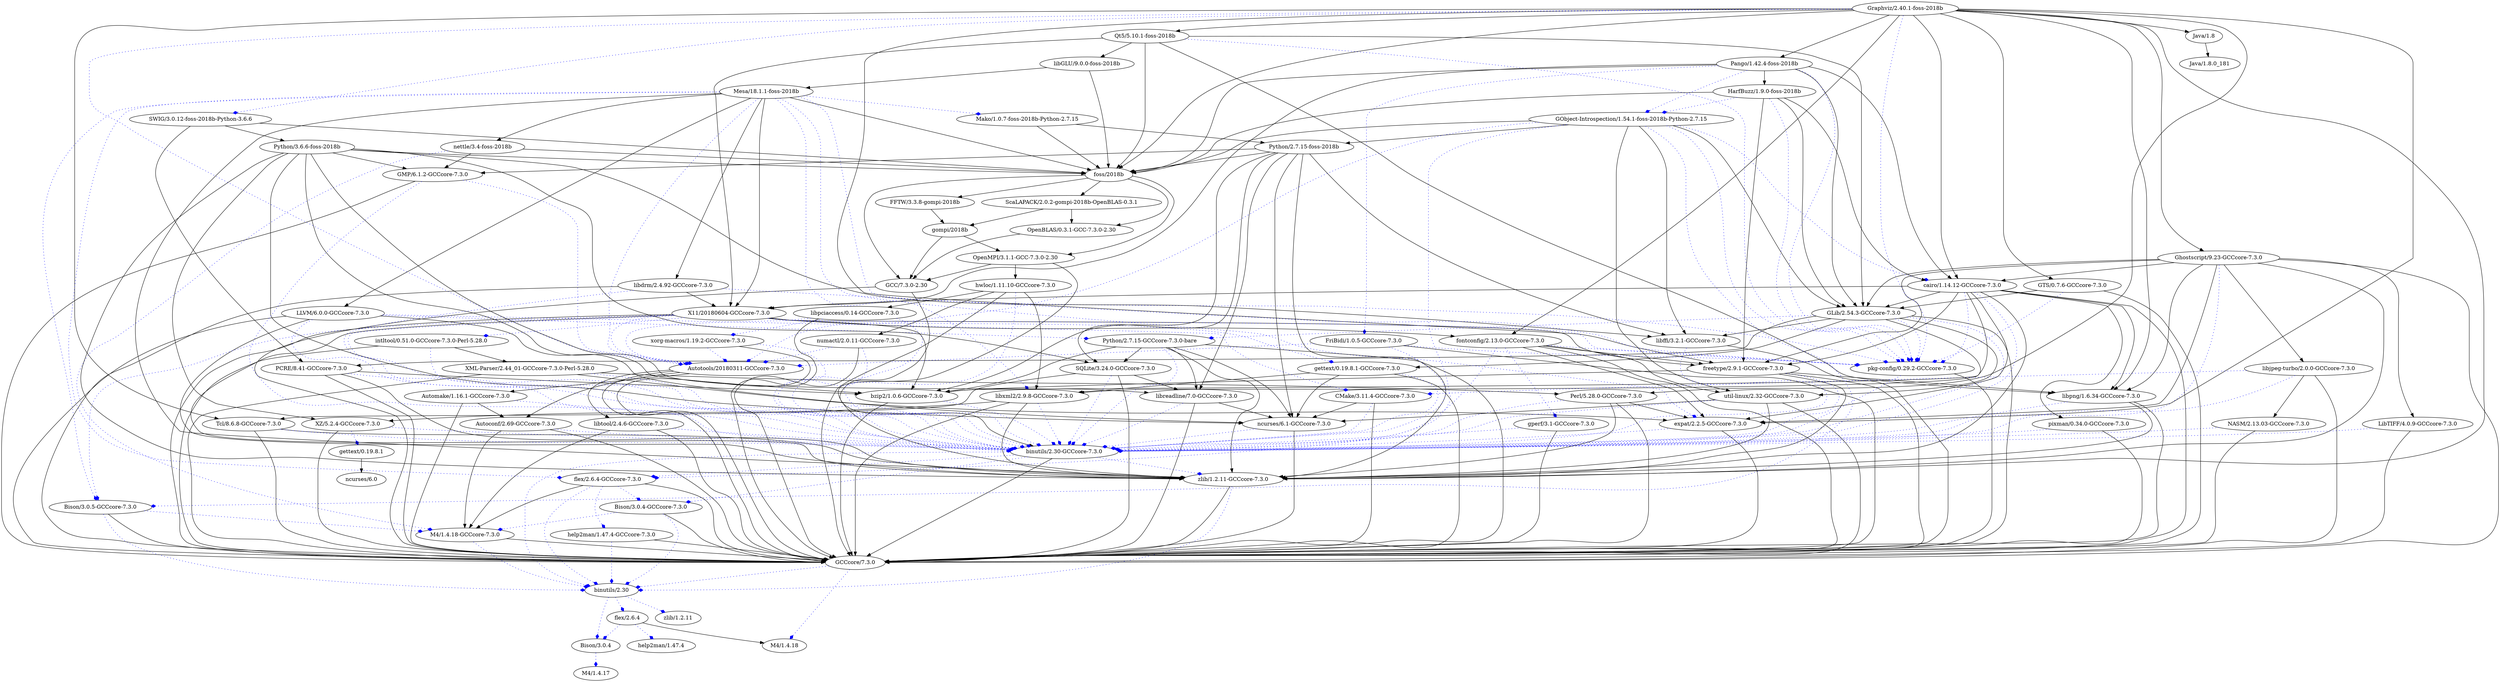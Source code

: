 digraph graphname {
"ncurses/6.0";
"flex/2.6.4";
"M4/1.4.18";
"zlib/1.2.11-GCCcore-7.3.0";
"zlib/1.2.11";
"Ghostscript/9.23-GCCcore-7.3.0";
"XZ/5.2.4-GCCcore-7.3.0";
"PCRE/8.41-GCCcore-7.3.0";
"M4/1.4.17";
"gettext/0.19.8.1";
"foss/2018b";
"Bison/3.0.4-GCCcore-7.3.0";
"Qt5/5.10.1-foss-2018b";
"libtool/2.4.6-GCCcore-7.3.0";
"SQLite/3.24.0-GCCcore-7.3.0";
"Bison/3.0.4";
"GLib/2.54.3-GCCcore-7.3.0";
"GObject-Introspection/1.54.1-foss-2018b-Python-2.7.15";
"Java/1.8.0_181";
"HarfBuzz/1.9.0-foss-2018b";
"fontconfig/2.13.0-GCCcore-7.3.0";
"binutils/2.30-GCCcore-7.3.0";
"bzip2/1.0.6-GCCcore-7.3.0";
"Graphviz/2.40.1-foss-2018b";
"Pango/1.42.4-foss-2018b";
"NASM/2.13.03-GCCcore-7.3.0";
"gperf/3.1-GCCcore-7.3.0";
"nettle/3.4-foss-2018b";
"xorg-macros/1.19.2-GCCcore-7.3.0";
"libffi/3.2.1-GCCcore-7.3.0";
"Bison/3.0.5-GCCcore-7.3.0";
"GCCcore/7.3.0";
"gompi/2018b";
"libjpeg-turbo/2.0.0-GCCcore-7.3.0";
"gettext/0.19.8.1-GCCcore-7.3.0";
"LLVM/6.0.0-GCCcore-7.3.0";
"Perl/5.28.0-GCCcore-7.3.0";
"libreadline/7.0-GCCcore-7.3.0";
"Mako/1.0.7-foss-2018b-Python-2.7.15";
"binutils/2.30";
"Java/1.8";
"libxml2/2.9.8-GCCcore-7.3.0";
"Mesa/18.1.1-foss-2018b";
"Python/3.6.6-foss-2018b";
"GCC/7.3.0-2.30";
"SWIG/3.0.12-foss-2018b-Python-3.6.6";
"M4/1.4.18-GCCcore-7.3.0";
"ncurses/6.1-GCCcore-7.3.0";
"FFTW/3.3.8-gompi-2018b";
"libGLU/9.0.0-foss-2018b";
"Automake/1.16.1-GCCcore-7.3.0";
"CMake/3.11.4-GCCcore-7.3.0";
"intltool/0.51.0-GCCcore-7.3.0-Perl-5.28.0";
"expat/2.2.5-GCCcore-7.3.0";
"XML-Parser/2.44_01-GCCcore-7.3.0-Perl-5.28.0";
"Tcl/8.6.8-GCCcore-7.3.0";
"GTS/0.7.6-GCCcore-7.3.0";
"Python/2.7.15-foss-2018b";
"Python/2.7.15-GCCcore-7.3.0-bare";
"libdrm/2.4.92-GCCcore-7.3.0";
"freetype/2.9.1-GCCcore-7.3.0";
"util-linux/2.32-GCCcore-7.3.0";
"ScaLAPACK/2.0.2-gompi-2018b-OpenBLAS-0.3.1";
"libpng/1.6.34-GCCcore-7.3.0";
"help2man/1.47.4";
"LibTIFF/4.0.9-GCCcore-7.3.0";
"OpenMPI/3.1.1-GCC-7.3.0-2.30";
"libpciaccess/0.14-GCCcore-7.3.0";
"FriBidi/1.0.5-GCCcore-7.3.0";
"Autotools/20180311-GCCcore-7.3.0";
"help2man/1.47.4-GCCcore-7.3.0";
"cairo/1.14.12-GCCcore-7.3.0";
"flex/2.6.4-GCCcore-7.3.0";
"hwloc/1.11.10-GCCcore-7.3.0";
"Autoconf/2.69-GCCcore-7.3.0";
"pkg-config/0.29.2-GCCcore-7.3.0";
"GMP/6.1.2-GCCcore-7.3.0";
"X11/20180604-GCCcore-7.3.0";
"OpenBLAS/0.3.1-GCC-7.3.0-2.30";
"pixman/0.34.0-GCCcore-7.3.0";
"numactl/2.0.11-GCCcore-7.3.0";
"flex/2.6.4" -> "M4/1.4.18";
"flex/2.6.4" -> "Bison/3.0.4"  [color=blue, style=dotted, arrowhead=diamond];
"flex/2.6.4" -> "help2man/1.47.4"  [color=blue, style=dotted, arrowhead=diamond];
"zlib/1.2.11-GCCcore-7.3.0" -> "binutils/2.30"  [color=blue, style=dotted, arrowhead=diamond];
"zlib/1.2.11-GCCcore-7.3.0" -> "GCCcore/7.3.0";
"Ghostscript/9.23-GCCcore-7.3.0" -> "zlib/1.2.11-GCCcore-7.3.0";
"Ghostscript/9.23-GCCcore-7.3.0" -> "libpng/1.6.34-GCCcore-7.3.0";
"Ghostscript/9.23-GCCcore-7.3.0" -> "freetype/2.9.1-GCCcore-7.3.0";
"Ghostscript/9.23-GCCcore-7.3.0" -> "libjpeg-turbo/2.0.0-GCCcore-7.3.0";
"Ghostscript/9.23-GCCcore-7.3.0" -> "expat/2.2.5-GCCcore-7.3.0";
"Ghostscript/9.23-GCCcore-7.3.0" -> "GLib/2.54.3-GCCcore-7.3.0";
"Ghostscript/9.23-GCCcore-7.3.0" -> "cairo/1.14.12-GCCcore-7.3.0";
"Ghostscript/9.23-GCCcore-7.3.0" -> "LibTIFF/4.0.9-GCCcore-7.3.0";
"Ghostscript/9.23-GCCcore-7.3.0" -> "binutils/2.30-GCCcore-7.3.0"  [color=blue, style=dotted, arrowhead=diamond];
"Ghostscript/9.23-GCCcore-7.3.0" -> "GCCcore/7.3.0";
"XZ/5.2.4-GCCcore-7.3.0" -> "gettext/0.19.8.1"  [color=blue, style=dotted, arrowhead=diamond];
"XZ/5.2.4-GCCcore-7.3.0" -> "binutils/2.30-GCCcore-7.3.0"  [color=blue, style=dotted, arrowhead=diamond];
"XZ/5.2.4-GCCcore-7.3.0" -> "GCCcore/7.3.0";
"PCRE/8.41-GCCcore-7.3.0" -> "bzip2/1.0.6-GCCcore-7.3.0";
"PCRE/8.41-GCCcore-7.3.0" -> "zlib/1.2.11-GCCcore-7.3.0";
"PCRE/8.41-GCCcore-7.3.0" -> "binutils/2.30-GCCcore-7.3.0"  [color=blue, style=dotted, arrowhead=diamond];
"PCRE/8.41-GCCcore-7.3.0" -> "GCCcore/7.3.0";
"gettext/0.19.8.1" -> "ncurses/6.0";
"foss/2018b" -> "GCC/7.3.0-2.30";
"foss/2018b" -> "OpenMPI/3.1.1-GCC-7.3.0-2.30";
"foss/2018b" -> "OpenBLAS/0.3.1-GCC-7.3.0-2.30";
"foss/2018b" -> "FFTW/3.3.8-gompi-2018b";
"foss/2018b" -> "ScaLAPACK/2.0.2-gompi-2018b-OpenBLAS-0.3.1";
"Bison/3.0.4-GCCcore-7.3.0" -> "M4/1.4.18-GCCcore-7.3.0"  [color=blue, style=dotted, arrowhead=diamond];
"Bison/3.0.4-GCCcore-7.3.0" -> "binutils/2.30"  [color=blue, style=dotted, arrowhead=diamond];
"Bison/3.0.4-GCCcore-7.3.0" -> "GCCcore/7.3.0";
"Qt5/5.10.1-foss-2018b" -> "GLib/2.54.3-GCCcore-7.3.0";
"Qt5/5.10.1-foss-2018b" -> "libpng/1.6.34-GCCcore-7.3.0";
"Qt5/5.10.1-foss-2018b" -> "X11/20180604-GCCcore-7.3.0";
"Qt5/5.10.1-foss-2018b" -> "libGLU/9.0.0-foss-2018b";
"Qt5/5.10.1-foss-2018b" -> "pkg-config/0.29.2-GCCcore-7.3.0"  [color=blue, style=dotted, arrowhead=diamond];
"Qt5/5.10.1-foss-2018b" -> "foss/2018b";
"libtool/2.4.6-GCCcore-7.3.0" -> "M4/1.4.18-GCCcore-7.3.0";
"libtool/2.4.6-GCCcore-7.3.0" -> "binutils/2.30-GCCcore-7.3.0"  [color=blue, style=dotted, arrowhead=diamond];
"libtool/2.4.6-GCCcore-7.3.0" -> "GCCcore/7.3.0";
"SQLite/3.24.0-GCCcore-7.3.0" -> "libreadline/7.0-GCCcore-7.3.0";
"SQLite/3.24.0-GCCcore-7.3.0" -> "Tcl/8.6.8-GCCcore-7.3.0";
"SQLite/3.24.0-GCCcore-7.3.0" -> "binutils/2.30-GCCcore-7.3.0"  [color=blue, style=dotted, arrowhead=diamond];
"SQLite/3.24.0-GCCcore-7.3.0" -> "GCCcore/7.3.0";
"Bison/3.0.4" -> "M4/1.4.17"  [color=blue, style=dotted, arrowhead=diamond];
"GLib/2.54.3-GCCcore-7.3.0" -> "libffi/3.2.1-GCCcore-7.3.0";
"GLib/2.54.3-GCCcore-7.3.0" -> "gettext/0.19.8.1-GCCcore-7.3.0";
"GLib/2.54.3-GCCcore-7.3.0" -> "libxml2/2.9.8-GCCcore-7.3.0";
"GLib/2.54.3-GCCcore-7.3.0" -> "PCRE/8.41-GCCcore-7.3.0";
"GLib/2.54.3-GCCcore-7.3.0" -> "util-linux/2.32-GCCcore-7.3.0";
"GLib/2.54.3-GCCcore-7.3.0" -> "binutils/2.30-GCCcore-7.3.0"  [color=blue, style=dotted, arrowhead=diamond];
"GLib/2.54.3-GCCcore-7.3.0" -> "Python/2.7.15-GCCcore-7.3.0-bare"  [color=blue, style=dotted, arrowhead=diamond];
"GLib/2.54.3-GCCcore-7.3.0" -> "pkg-config/0.29.2-GCCcore-7.3.0"  [color=blue, style=dotted, arrowhead=diamond];
"GLib/2.54.3-GCCcore-7.3.0" -> "GCCcore/7.3.0";
"GObject-Introspection/1.54.1-foss-2018b-Python-2.7.15" -> "Python/2.7.15-foss-2018b";
"GObject-Introspection/1.54.1-foss-2018b-Python-2.7.15" -> "util-linux/2.32-GCCcore-7.3.0";
"GObject-Introspection/1.54.1-foss-2018b-Python-2.7.15" -> "GLib/2.54.3-GCCcore-7.3.0";
"GObject-Introspection/1.54.1-foss-2018b-Python-2.7.15" -> "libffi/3.2.1-GCCcore-7.3.0";
"GObject-Introspection/1.54.1-foss-2018b-Python-2.7.15" -> "Autotools/20180311-GCCcore-7.3.0"  [color=blue, style=dotted, arrowhead=diamond];
"GObject-Introspection/1.54.1-foss-2018b-Python-2.7.15" -> "flex/2.6.4-GCCcore-7.3.0"  [color=blue, style=dotted, arrowhead=diamond];
"GObject-Introspection/1.54.1-foss-2018b-Python-2.7.15" -> "Bison/3.0.5-GCCcore-7.3.0"  [color=blue, style=dotted, arrowhead=diamond];
"GObject-Introspection/1.54.1-foss-2018b-Python-2.7.15" -> "cairo/1.14.12-GCCcore-7.3.0"  [color=blue, style=dotted, arrowhead=diamond];
"GObject-Introspection/1.54.1-foss-2018b-Python-2.7.15" -> "pkg-config/0.29.2-GCCcore-7.3.0"  [color=blue, style=dotted, arrowhead=diamond];
"GObject-Introspection/1.54.1-foss-2018b-Python-2.7.15" -> "foss/2018b";
"HarfBuzz/1.9.0-foss-2018b" -> "GLib/2.54.3-GCCcore-7.3.0";
"HarfBuzz/1.9.0-foss-2018b" -> "cairo/1.14.12-GCCcore-7.3.0";
"HarfBuzz/1.9.0-foss-2018b" -> "freetype/2.9.1-GCCcore-7.3.0";
"HarfBuzz/1.9.0-foss-2018b" -> "GObject-Introspection/1.54.1-foss-2018b-Python-2.7.15"  [color=blue, style=dotted, arrowhead=diamond];
"HarfBuzz/1.9.0-foss-2018b" -> "pkg-config/0.29.2-GCCcore-7.3.0"  [color=blue, style=dotted, arrowhead=diamond];
"HarfBuzz/1.9.0-foss-2018b" -> "foss/2018b";
"fontconfig/2.13.0-GCCcore-7.3.0" -> "expat/2.2.5-GCCcore-7.3.0";
"fontconfig/2.13.0-GCCcore-7.3.0" -> "freetype/2.9.1-GCCcore-7.3.0";
"fontconfig/2.13.0-GCCcore-7.3.0" -> "util-linux/2.32-GCCcore-7.3.0";
"fontconfig/2.13.0-GCCcore-7.3.0" -> "binutils/2.30-GCCcore-7.3.0"  [color=blue, style=dotted, arrowhead=diamond];
"fontconfig/2.13.0-GCCcore-7.3.0" -> "gperf/3.1-GCCcore-7.3.0"  [color=blue, style=dotted, arrowhead=diamond];
"fontconfig/2.13.0-GCCcore-7.3.0" -> "pkg-config/0.29.2-GCCcore-7.3.0"  [color=blue, style=dotted, arrowhead=diamond];
"fontconfig/2.13.0-GCCcore-7.3.0" -> "GCCcore/7.3.0";
"binutils/2.30-GCCcore-7.3.0" -> "flex/2.6.4-GCCcore-7.3.0"  [color=blue, style=dotted, arrowhead=diamond];
"binutils/2.30-GCCcore-7.3.0" -> "Bison/3.0.4-GCCcore-7.3.0"  [color=blue, style=dotted, arrowhead=diamond];
"binutils/2.30-GCCcore-7.3.0" -> "zlib/1.2.11-GCCcore-7.3.0"  [color=blue, style=dotted, arrowhead=diamond];
"binutils/2.30-GCCcore-7.3.0" -> "binutils/2.30"  [color=blue, style=dotted, arrowhead=diamond];
"binutils/2.30-GCCcore-7.3.0" -> "GCCcore/7.3.0";
"bzip2/1.0.6-GCCcore-7.3.0" -> "binutils/2.30-GCCcore-7.3.0"  [color=blue, style=dotted, arrowhead=diamond];
"bzip2/1.0.6-GCCcore-7.3.0" -> "GCCcore/7.3.0";
"Graphviz/2.40.1-foss-2018b" -> "cairo/1.14.12-GCCcore-7.3.0";
"Graphviz/2.40.1-foss-2018b" -> "expat/2.2.5-GCCcore-7.3.0";
"Graphviz/2.40.1-foss-2018b" -> "freetype/2.9.1-GCCcore-7.3.0";
"Graphviz/2.40.1-foss-2018b" -> "fontconfig/2.13.0-GCCcore-7.3.0";
"Graphviz/2.40.1-foss-2018b" -> "Ghostscript/9.23-GCCcore-7.3.0";
"Graphviz/2.40.1-foss-2018b" -> "GTS/0.7.6-GCCcore-7.3.0";
"Graphviz/2.40.1-foss-2018b" -> "Java/1.8";
"Graphviz/2.40.1-foss-2018b" -> "libpng/1.6.34-GCCcore-7.3.0";
"Graphviz/2.40.1-foss-2018b" -> "Pango/1.42.4-foss-2018b";
"Graphviz/2.40.1-foss-2018b" -> "Perl/5.28.0-GCCcore-7.3.0";
"Graphviz/2.40.1-foss-2018b" -> "Qt5/5.10.1-foss-2018b";
"Graphviz/2.40.1-foss-2018b" -> "Tcl/8.6.8-GCCcore-7.3.0";
"Graphviz/2.40.1-foss-2018b" -> "zlib/1.2.11-GCCcore-7.3.0";
"Graphviz/2.40.1-foss-2018b" -> "Autotools/20180311-GCCcore-7.3.0"  [color=blue, style=dotted, arrowhead=diamond];
"Graphviz/2.40.1-foss-2018b" -> "SWIG/3.0.12-foss-2018b-Python-3.6.6"  [color=blue, style=dotted, arrowhead=diamond];
"Graphviz/2.40.1-foss-2018b" -> "pkg-config/0.29.2-GCCcore-7.3.0"  [color=blue, style=dotted, arrowhead=diamond];
"Graphviz/2.40.1-foss-2018b" -> "foss/2018b";
"Pango/1.42.4-foss-2018b" -> "X11/20180604-GCCcore-7.3.0";
"Pango/1.42.4-foss-2018b" -> "GLib/2.54.3-GCCcore-7.3.0";
"Pango/1.42.4-foss-2018b" -> "cairo/1.14.12-GCCcore-7.3.0";
"Pango/1.42.4-foss-2018b" -> "HarfBuzz/1.9.0-foss-2018b";
"Pango/1.42.4-foss-2018b" -> "GObject-Introspection/1.54.1-foss-2018b-Python-2.7.15"  [color=blue, style=dotted, arrowhead=diamond];
"Pango/1.42.4-foss-2018b" -> "pkg-config/0.29.2-GCCcore-7.3.0"  [color=blue, style=dotted, arrowhead=diamond];
"Pango/1.42.4-foss-2018b" -> "FriBidi/1.0.5-GCCcore-7.3.0"  [color=blue, style=dotted, arrowhead=diamond];
"Pango/1.42.4-foss-2018b" -> "foss/2018b";
"NASM/2.13.03-GCCcore-7.3.0" -> "binutils/2.30-GCCcore-7.3.0"  [color=blue, style=dotted, arrowhead=diamond];
"NASM/2.13.03-GCCcore-7.3.0" -> "GCCcore/7.3.0";
"gperf/3.1-GCCcore-7.3.0" -> "binutils/2.30-GCCcore-7.3.0"  [color=blue, style=dotted, arrowhead=diamond];
"gperf/3.1-GCCcore-7.3.0" -> "GCCcore/7.3.0";
"nettle/3.4-foss-2018b" -> "GMP/6.1.2-GCCcore-7.3.0";
"nettle/3.4-foss-2018b" -> "M4/1.4.18-GCCcore-7.3.0"  [color=blue, style=dotted, arrowhead=diamond];
"nettle/3.4-foss-2018b" -> "foss/2018b";
"xorg-macros/1.19.2-GCCcore-7.3.0" -> "binutils/2.30-GCCcore-7.3.0"  [color=blue, style=dotted, arrowhead=diamond];
"xorg-macros/1.19.2-GCCcore-7.3.0" -> "Autotools/20180311-GCCcore-7.3.0"  [color=blue, style=dotted, arrowhead=diamond];
"xorg-macros/1.19.2-GCCcore-7.3.0" -> "GCCcore/7.3.0";
"libffi/3.2.1-GCCcore-7.3.0" -> "binutils/2.30-GCCcore-7.3.0"  [color=blue, style=dotted, arrowhead=diamond];
"libffi/3.2.1-GCCcore-7.3.0" -> "GCCcore/7.3.0";
"Bison/3.0.5-GCCcore-7.3.0" -> "M4/1.4.18-GCCcore-7.3.0"  [color=blue, style=dotted, arrowhead=diamond];
"Bison/3.0.5-GCCcore-7.3.0" -> "binutils/2.30"  [color=blue, style=dotted, arrowhead=diamond];
"Bison/3.0.5-GCCcore-7.3.0" -> "GCCcore/7.3.0";
"GCCcore/7.3.0" -> "M4/1.4.18"  [color=blue, style=dotted, arrowhead=diamond];
"GCCcore/7.3.0" -> "binutils/2.30"  [color=blue, style=dotted, arrowhead=diamond];
"gompi/2018b" -> "GCC/7.3.0-2.30";
"gompi/2018b" -> "OpenMPI/3.1.1-GCC-7.3.0-2.30";
"libjpeg-turbo/2.0.0-GCCcore-7.3.0" -> "NASM/2.13.03-GCCcore-7.3.0";
"libjpeg-turbo/2.0.0-GCCcore-7.3.0" -> "CMake/3.11.4-GCCcore-7.3.0"  [color=blue, style=dotted, arrowhead=diamond];
"libjpeg-turbo/2.0.0-GCCcore-7.3.0" -> "binutils/2.30-GCCcore-7.3.0"  [color=blue, style=dotted, arrowhead=diamond];
"libjpeg-turbo/2.0.0-GCCcore-7.3.0" -> "GCCcore/7.3.0";
"gettext/0.19.8.1-GCCcore-7.3.0" -> "libxml2/2.9.8-GCCcore-7.3.0";
"gettext/0.19.8.1-GCCcore-7.3.0" -> "ncurses/6.1-GCCcore-7.3.0";
"gettext/0.19.8.1-GCCcore-7.3.0" -> "binutils/2.30-GCCcore-7.3.0"  [color=blue, style=dotted, arrowhead=diamond];
"gettext/0.19.8.1-GCCcore-7.3.0" -> "GCCcore/7.3.0";
"LLVM/6.0.0-GCCcore-7.3.0" -> "ncurses/6.1-GCCcore-7.3.0";
"LLVM/6.0.0-GCCcore-7.3.0" -> "zlib/1.2.11-GCCcore-7.3.0";
"LLVM/6.0.0-GCCcore-7.3.0" -> "binutils/2.30-GCCcore-7.3.0"  [color=blue, style=dotted, arrowhead=diamond];
"LLVM/6.0.0-GCCcore-7.3.0" -> "CMake/3.11.4-GCCcore-7.3.0"  [color=blue, style=dotted, arrowhead=diamond];
"LLVM/6.0.0-GCCcore-7.3.0" -> "Python/2.7.15-GCCcore-7.3.0-bare"  [color=blue, style=dotted, arrowhead=diamond];
"LLVM/6.0.0-GCCcore-7.3.0" -> "GCCcore/7.3.0";
"Perl/5.28.0-GCCcore-7.3.0" -> "zlib/1.2.11-GCCcore-7.3.0";
"Perl/5.28.0-GCCcore-7.3.0" -> "expat/2.2.5-GCCcore-7.3.0";
"Perl/5.28.0-GCCcore-7.3.0" -> "binutils/2.30-GCCcore-7.3.0"  [color=blue, style=dotted, arrowhead=diamond];
"Perl/5.28.0-GCCcore-7.3.0" -> "GCCcore/7.3.0";
"libreadline/7.0-GCCcore-7.3.0" -> "ncurses/6.1-GCCcore-7.3.0";
"libreadline/7.0-GCCcore-7.3.0" -> "binutils/2.30-GCCcore-7.3.0"  [color=blue, style=dotted, arrowhead=diamond];
"libreadline/7.0-GCCcore-7.3.0" -> "GCCcore/7.3.0";
"Mako/1.0.7-foss-2018b-Python-2.7.15" -> "Python/2.7.15-foss-2018b";
"Mako/1.0.7-foss-2018b-Python-2.7.15" -> "foss/2018b";
"binutils/2.30" -> "flex/2.6.4"  [color=blue, style=dotted, arrowhead=diamond];
"binutils/2.30" -> "Bison/3.0.4"  [color=blue, style=dotted, arrowhead=diamond];
"binutils/2.30" -> "zlib/1.2.11"  [color=blue, style=dotted, arrowhead=diamond];
"Java/1.8" -> "Java/1.8.0_181";
"libxml2/2.9.8-GCCcore-7.3.0" -> "XZ/5.2.4-GCCcore-7.3.0";
"libxml2/2.9.8-GCCcore-7.3.0" -> "zlib/1.2.11-GCCcore-7.3.0";
"libxml2/2.9.8-GCCcore-7.3.0" -> "binutils/2.30-GCCcore-7.3.0"  [color=blue, style=dotted, arrowhead=diamond];
"libxml2/2.9.8-GCCcore-7.3.0" -> "GCCcore/7.3.0";
"Mesa/18.1.1-foss-2018b" -> "zlib/1.2.11-GCCcore-7.3.0";
"Mesa/18.1.1-foss-2018b" -> "nettle/3.4-foss-2018b";
"Mesa/18.1.1-foss-2018b" -> "libdrm/2.4.92-GCCcore-7.3.0";
"Mesa/18.1.1-foss-2018b" -> "LLVM/6.0.0-GCCcore-7.3.0";
"Mesa/18.1.1-foss-2018b" -> "X11/20180604-GCCcore-7.3.0";
"Mesa/18.1.1-foss-2018b" -> "flex/2.6.4-GCCcore-7.3.0"  [color=blue, style=dotted, arrowhead=diamond];
"Mesa/18.1.1-foss-2018b" -> "Bison/3.0.5-GCCcore-7.3.0"  [color=blue, style=dotted, arrowhead=diamond];
"Mesa/18.1.1-foss-2018b" -> "Autotools/20180311-GCCcore-7.3.0"  [color=blue, style=dotted, arrowhead=diamond];
"Mesa/18.1.1-foss-2018b" -> "pkg-config/0.29.2-GCCcore-7.3.0"  [color=blue, style=dotted, arrowhead=diamond];
"Mesa/18.1.1-foss-2018b" -> "Mako/1.0.7-foss-2018b-Python-2.7.15"  [color=blue, style=dotted, arrowhead=diamond];
"Mesa/18.1.1-foss-2018b" -> "libxml2/2.9.8-GCCcore-7.3.0"  [color=blue, style=dotted, arrowhead=diamond];
"Mesa/18.1.1-foss-2018b" -> "expat/2.2.5-GCCcore-7.3.0"  [color=blue, style=dotted, arrowhead=diamond];
"Mesa/18.1.1-foss-2018b" -> "foss/2018b";
"Python/3.6.6-foss-2018b" -> "bzip2/1.0.6-GCCcore-7.3.0";
"Python/3.6.6-foss-2018b" -> "zlib/1.2.11-GCCcore-7.3.0";
"Python/3.6.6-foss-2018b" -> "libreadline/7.0-GCCcore-7.3.0";
"Python/3.6.6-foss-2018b" -> "ncurses/6.1-GCCcore-7.3.0";
"Python/3.6.6-foss-2018b" -> "SQLite/3.24.0-GCCcore-7.3.0";
"Python/3.6.6-foss-2018b" -> "XZ/5.2.4-GCCcore-7.3.0";
"Python/3.6.6-foss-2018b" -> "GMP/6.1.2-GCCcore-7.3.0";
"Python/3.6.6-foss-2018b" -> "libffi/3.2.1-GCCcore-7.3.0";
"Python/3.6.6-foss-2018b" -> "foss/2018b";
"GCC/7.3.0-2.30" -> "GCCcore/7.3.0";
"GCC/7.3.0-2.30" -> "binutils/2.30-GCCcore-7.3.0";
"SWIG/3.0.12-foss-2018b-Python-3.6.6" -> "Python/3.6.6-foss-2018b";
"SWIG/3.0.12-foss-2018b-Python-3.6.6" -> "PCRE/8.41-GCCcore-7.3.0";
"SWIG/3.0.12-foss-2018b-Python-3.6.6" -> "foss/2018b";
"M4/1.4.18-GCCcore-7.3.0" -> "binutils/2.30"  [color=blue, style=dotted, arrowhead=diamond];
"M4/1.4.18-GCCcore-7.3.0" -> "GCCcore/7.3.0";
"ncurses/6.1-GCCcore-7.3.0" -> "binutils/2.30-GCCcore-7.3.0"  [color=blue, style=dotted, arrowhead=diamond];
"ncurses/6.1-GCCcore-7.3.0" -> "GCCcore/7.3.0";
"FFTW/3.3.8-gompi-2018b" -> "gompi/2018b";
"libGLU/9.0.0-foss-2018b" -> "Mesa/18.1.1-foss-2018b";
"libGLU/9.0.0-foss-2018b" -> "foss/2018b";
"Automake/1.16.1-GCCcore-7.3.0" -> "Autoconf/2.69-GCCcore-7.3.0";
"Automake/1.16.1-GCCcore-7.3.0" -> "binutils/2.30-GCCcore-7.3.0"  [color=blue, style=dotted, arrowhead=diamond];
"Automake/1.16.1-GCCcore-7.3.0" -> "GCCcore/7.3.0";
"CMake/3.11.4-GCCcore-7.3.0" -> "ncurses/6.1-GCCcore-7.3.0";
"CMake/3.11.4-GCCcore-7.3.0" -> "binutils/2.30-GCCcore-7.3.0"  [color=blue, style=dotted, arrowhead=diamond];
"CMake/3.11.4-GCCcore-7.3.0" -> "GCCcore/7.3.0";
"intltool/0.51.0-GCCcore-7.3.0-Perl-5.28.0" -> "XML-Parser/2.44_01-GCCcore-7.3.0-Perl-5.28.0";
"intltool/0.51.0-GCCcore-7.3.0-Perl-5.28.0" -> "binutils/2.30-GCCcore-7.3.0"  [color=blue, style=dotted, arrowhead=diamond];
"intltool/0.51.0-GCCcore-7.3.0-Perl-5.28.0" -> "GCCcore/7.3.0";
"expat/2.2.5-GCCcore-7.3.0" -> "binutils/2.30-GCCcore-7.3.0"  [color=blue, style=dotted, arrowhead=diamond];
"expat/2.2.5-GCCcore-7.3.0" -> "GCCcore/7.3.0";
"XML-Parser/2.44_01-GCCcore-7.3.0-Perl-5.28.0" -> "Perl/5.28.0-GCCcore-7.3.0";
"XML-Parser/2.44_01-GCCcore-7.3.0-Perl-5.28.0" -> "expat/2.2.5-GCCcore-7.3.0";
"XML-Parser/2.44_01-GCCcore-7.3.0-Perl-5.28.0" -> "binutils/2.30-GCCcore-7.3.0"  [color=blue, style=dotted, arrowhead=diamond];
"XML-Parser/2.44_01-GCCcore-7.3.0-Perl-5.28.0" -> "GCCcore/7.3.0";
"Tcl/8.6.8-GCCcore-7.3.0" -> "zlib/1.2.11-GCCcore-7.3.0";
"Tcl/8.6.8-GCCcore-7.3.0" -> "binutils/2.30-GCCcore-7.3.0"  [color=blue, style=dotted, arrowhead=diamond];
"Tcl/8.6.8-GCCcore-7.3.0" -> "GCCcore/7.3.0";
"GTS/0.7.6-GCCcore-7.3.0" -> "GLib/2.54.3-GCCcore-7.3.0";
"GTS/0.7.6-GCCcore-7.3.0" -> "pkg-config/0.29.2-GCCcore-7.3.0"  [color=blue, style=dotted, arrowhead=diamond];
"GTS/0.7.6-GCCcore-7.3.0" -> "GCCcore/7.3.0";
"Python/2.7.15-foss-2018b" -> "bzip2/1.0.6-GCCcore-7.3.0";
"Python/2.7.15-foss-2018b" -> "zlib/1.2.11-GCCcore-7.3.0";
"Python/2.7.15-foss-2018b" -> "libreadline/7.0-GCCcore-7.3.0";
"Python/2.7.15-foss-2018b" -> "ncurses/6.1-GCCcore-7.3.0";
"Python/2.7.15-foss-2018b" -> "SQLite/3.24.0-GCCcore-7.3.0";
"Python/2.7.15-foss-2018b" -> "GMP/6.1.2-GCCcore-7.3.0";
"Python/2.7.15-foss-2018b" -> "libffi/3.2.1-GCCcore-7.3.0";
"Python/2.7.15-foss-2018b" -> "foss/2018b";
"Python/2.7.15-GCCcore-7.3.0-bare" -> "bzip2/1.0.6-GCCcore-7.3.0";
"Python/2.7.15-GCCcore-7.3.0-bare" -> "zlib/1.2.11-GCCcore-7.3.0";
"Python/2.7.15-GCCcore-7.3.0-bare" -> "libreadline/7.0-GCCcore-7.3.0";
"Python/2.7.15-GCCcore-7.3.0-bare" -> "ncurses/6.1-GCCcore-7.3.0";
"Python/2.7.15-GCCcore-7.3.0-bare" -> "SQLite/3.24.0-GCCcore-7.3.0";
"Python/2.7.15-GCCcore-7.3.0-bare" -> "binutils/2.30-GCCcore-7.3.0"  [color=blue, style=dotted, arrowhead=diamond];
"Python/2.7.15-GCCcore-7.3.0-bare" -> "GCCcore/7.3.0";
"libdrm/2.4.92-GCCcore-7.3.0" -> "X11/20180604-GCCcore-7.3.0";
"libdrm/2.4.92-GCCcore-7.3.0" -> "binutils/2.30-GCCcore-7.3.0"  [color=blue, style=dotted, arrowhead=diamond];
"libdrm/2.4.92-GCCcore-7.3.0" -> "pkg-config/0.29.2-GCCcore-7.3.0"  [color=blue, style=dotted, arrowhead=diamond];
"libdrm/2.4.92-GCCcore-7.3.0" -> "GCCcore/7.3.0";
"freetype/2.9.1-GCCcore-7.3.0" -> "bzip2/1.0.6-GCCcore-7.3.0";
"freetype/2.9.1-GCCcore-7.3.0" -> "libpng/1.6.34-GCCcore-7.3.0";
"freetype/2.9.1-GCCcore-7.3.0" -> "zlib/1.2.11-GCCcore-7.3.0";
"freetype/2.9.1-GCCcore-7.3.0" -> "binutils/2.30-GCCcore-7.3.0"  [color=blue, style=dotted, arrowhead=diamond];
"freetype/2.9.1-GCCcore-7.3.0" -> "GCCcore/7.3.0";
"util-linux/2.32-GCCcore-7.3.0" -> "ncurses/6.1-GCCcore-7.3.0";
"util-linux/2.32-GCCcore-7.3.0" -> "zlib/1.2.11-GCCcore-7.3.0";
"util-linux/2.32-GCCcore-7.3.0" -> "binutils/2.30-GCCcore-7.3.0"  [color=blue, style=dotted, arrowhead=diamond];
"util-linux/2.32-GCCcore-7.3.0" -> "GCCcore/7.3.0";
"ScaLAPACK/2.0.2-gompi-2018b-OpenBLAS-0.3.1" -> "OpenBLAS/0.3.1-GCC-7.3.0-2.30";
"ScaLAPACK/2.0.2-gompi-2018b-OpenBLAS-0.3.1" -> "gompi/2018b";
"libpng/1.6.34-GCCcore-7.3.0" -> "zlib/1.2.11-GCCcore-7.3.0";
"libpng/1.6.34-GCCcore-7.3.0" -> "binutils/2.30-GCCcore-7.3.0"  [color=blue, style=dotted, arrowhead=diamond];
"libpng/1.6.34-GCCcore-7.3.0" -> "GCCcore/7.3.0";
"LibTIFF/4.0.9-GCCcore-7.3.0" -> "binutils/2.30-GCCcore-7.3.0"  [color=blue, style=dotted, arrowhead=diamond];
"LibTIFF/4.0.9-GCCcore-7.3.0" -> "GCCcore/7.3.0";
"OpenMPI/3.1.1-GCC-7.3.0-2.30" -> "zlib/1.2.11-GCCcore-7.3.0";
"OpenMPI/3.1.1-GCC-7.3.0-2.30" -> "hwloc/1.11.10-GCCcore-7.3.0";
"OpenMPI/3.1.1-GCC-7.3.0-2.30" -> "GCC/7.3.0-2.30";
"libpciaccess/0.14-GCCcore-7.3.0" -> "binutils/2.30-GCCcore-7.3.0"  [color=blue, style=dotted, arrowhead=diamond];
"libpciaccess/0.14-GCCcore-7.3.0" -> "Autotools/20180311-GCCcore-7.3.0"  [color=blue, style=dotted, arrowhead=diamond];
"libpciaccess/0.14-GCCcore-7.3.0" -> "xorg-macros/1.19.2-GCCcore-7.3.0"  [color=blue, style=dotted, arrowhead=diamond];
"libpciaccess/0.14-GCCcore-7.3.0" -> "GCCcore/7.3.0";
"FriBidi/1.0.5-GCCcore-7.3.0" -> "Autotools/20180311-GCCcore-7.3.0"  [color=blue, style=dotted, arrowhead=diamond];
"FriBidi/1.0.5-GCCcore-7.3.0" -> "binutils/2.30-GCCcore-7.3.0"  [color=blue, style=dotted, arrowhead=diamond];
"FriBidi/1.0.5-GCCcore-7.3.0" -> "pkg-config/0.29.2-GCCcore-7.3.0"  [color=blue, style=dotted, arrowhead=diamond];
"FriBidi/1.0.5-GCCcore-7.3.0" -> "GCCcore/7.3.0";
"Autotools/20180311-GCCcore-7.3.0" -> "Autoconf/2.69-GCCcore-7.3.0";
"Autotools/20180311-GCCcore-7.3.0" -> "Automake/1.16.1-GCCcore-7.3.0";
"Autotools/20180311-GCCcore-7.3.0" -> "libtool/2.4.6-GCCcore-7.3.0";
"Autotools/20180311-GCCcore-7.3.0" -> "GCCcore/7.3.0";
"help2man/1.47.4-GCCcore-7.3.0" -> "binutils/2.30"  [color=blue, style=dotted, arrowhead=diamond];
"help2man/1.47.4-GCCcore-7.3.0" -> "GCCcore/7.3.0";
"cairo/1.14.12-GCCcore-7.3.0" -> "bzip2/1.0.6-GCCcore-7.3.0";
"cairo/1.14.12-GCCcore-7.3.0" -> "zlib/1.2.11-GCCcore-7.3.0";
"cairo/1.14.12-GCCcore-7.3.0" -> "libpng/1.6.34-GCCcore-7.3.0";
"cairo/1.14.12-GCCcore-7.3.0" -> "freetype/2.9.1-GCCcore-7.3.0";
"cairo/1.14.12-GCCcore-7.3.0" -> "pixman/0.34.0-GCCcore-7.3.0";
"cairo/1.14.12-GCCcore-7.3.0" -> "expat/2.2.5-GCCcore-7.3.0";
"cairo/1.14.12-GCCcore-7.3.0" -> "GLib/2.54.3-GCCcore-7.3.0";
"cairo/1.14.12-GCCcore-7.3.0" -> "X11/20180604-GCCcore-7.3.0";
"cairo/1.14.12-GCCcore-7.3.0" -> "binutils/2.30-GCCcore-7.3.0"  [color=blue, style=dotted, arrowhead=diamond];
"cairo/1.14.12-GCCcore-7.3.0" -> "pkg-config/0.29.2-GCCcore-7.3.0"  [color=blue, style=dotted, arrowhead=diamond];
"cairo/1.14.12-GCCcore-7.3.0" -> "GCCcore/7.3.0";
"flex/2.6.4-GCCcore-7.3.0" -> "M4/1.4.18-GCCcore-7.3.0";
"flex/2.6.4-GCCcore-7.3.0" -> "Bison/3.0.4-GCCcore-7.3.0"  [color=blue, style=dotted, arrowhead=diamond];
"flex/2.6.4-GCCcore-7.3.0" -> "help2man/1.47.4-GCCcore-7.3.0"  [color=blue, style=dotted, arrowhead=diamond];
"flex/2.6.4-GCCcore-7.3.0" -> "binutils/2.30"  [color=blue, style=dotted, arrowhead=diamond];
"flex/2.6.4-GCCcore-7.3.0" -> "GCCcore/7.3.0";
"hwloc/1.11.10-GCCcore-7.3.0" -> "numactl/2.0.11-GCCcore-7.3.0";
"hwloc/1.11.10-GCCcore-7.3.0" -> "libxml2/2.9.8-GCCcore-7.3.0";
"hwloc/1.11.10-GCCcore-7.3.0" -> "libpciaccess/0.14-GCCcore-7.3.0";
"hwloc/1.11.10-GCCcore-7.3.0" -> "binutils/2.30-GCCcore-7.3.0"  [color=blue, style=dotted, arrowhead=diamond];
"hwloc/1.11.10-GCCcore-7.3.0" -> "GCCcore/7.3.0";
"Autoconf/2.69-GCCcore-7.3.0" -> "M4/1.4.18-GCCcore-7.3.0";
"Autoconf/2.69-GCCcore-7.3.0" -> "binutils/2.30-GCCcore-7.3.0"  [color=blue, style=dotted, arrowhead=diamond];
"Autoconf/2.69-GCCcore-7.3.0" -> "GCCcore/7.3.0";
"pkg-config/0.29.2-GCCcore-7.3.0" -> "binutils/2.30-GCCcore-7.3.0"  [color=blue, style=dotted, arrowhead=diamond];
"pkg-config/0.29.2-GCCcore-7.3.0" -> "GCCcore/7.3.0";
"GMP/6.1.2-GCCcore-7.3.0" -> "Autotools/20180311-GCCcore-7.3.0"  [color=blue, style=dotted, arrowhead=diamond];
"GMP/6.1.2-GCCcore-7.3.0" -> "binutils/2.30-GCCcore-7.3.0"  [color=blue, style=dotted, arrowhead=diamond];
"GMP/6.1.2-GCCcore-7.3.0" -> "GCCcore/7.3.0";
"X11/20180604-GCCcore-7.3.0" -> "bzip2/1.0.6-GCCcore-7.3.0";
"X11/20180604-GCCcore-7.3.0" -> "fontconfig/2.13.0-GCCcore-7.3.0";
"X11/20180604-GCCcore-7.3.0" -> "freetype/2.9.1-GCCcore-7.3.0";
"X11/20180604-GCCcore-7.3.0" -> "zlib/1.2.11-GCCcore-7.3.0";
"X11/20180604-GCCcore-7.3.0" -> "binutils/2.30-GCCcore-7.3.0"  [color=blue, style=dotted, arrowhead=diamond];
"X11/20180604-GCCcore-7.3.0" -> "Autotools/20180311-GCCcore-7.3.0"  [color=blue, style=dotted, arrowhead=diamond];
"X11/20180604-GCCcore-7.3.0" -> "Bison/3.0.5-GCCcore-7.3.0"  [color=blue, style=dotted, arrowhead=diamond];
"X11/20180604-GCCcore-7.3.0" -> "gettext/0.19.8.1-GCCcore-7.3.0"  [color=blue, style=dotted, arrowhead=diamond];
"X11/20180604-GCCcore-7.3.0" -> "pkg-config/0.29.2-GCCcore-7.3.0"  [color=blue, style=dotted, arrowhead=diamond];
"X11/20180604-GCCcore-7.3.0" -> "intltool/0.51.0-GCCcore-7.3.0-Perl-5.28.0"  [color=blue, style=dotted, arrowhead=diamond];
"X11/20180604-GCCcore-7.3.0" -> "GCCcore/7.3.0";
"OpenBLAS/0.3.1-GCC-7.3.0-2.30" -> "GCC/7.3.0-2.30";
"pixman/0.34.0-GCCcore-7.3.0" -> "binutils/2.30-GCCcore-7.3.0"  [color=blue, style=dotted, arrowhead=diamond];
"pixman/0.34.0-GCCcore-7.3.0" -> "GCCcore/7.3.0";
"numactl/2.0.11-GCCcore-7.3.0" -> "binutils/2.30-GCCcore-7.3.0"  [color=blue, style=dotted, arrowhead=diamond];
"numactl/2.0.11-GCCcore-7.3.0" -> "Autotools/20180311-GCCcore-7.3.0"  [color=blue, style=dotted, arrowhead=diamond];
"numactl/2.0.11-GCCcore-7.3.0" -> "GCCcore/7.3.0";
}
